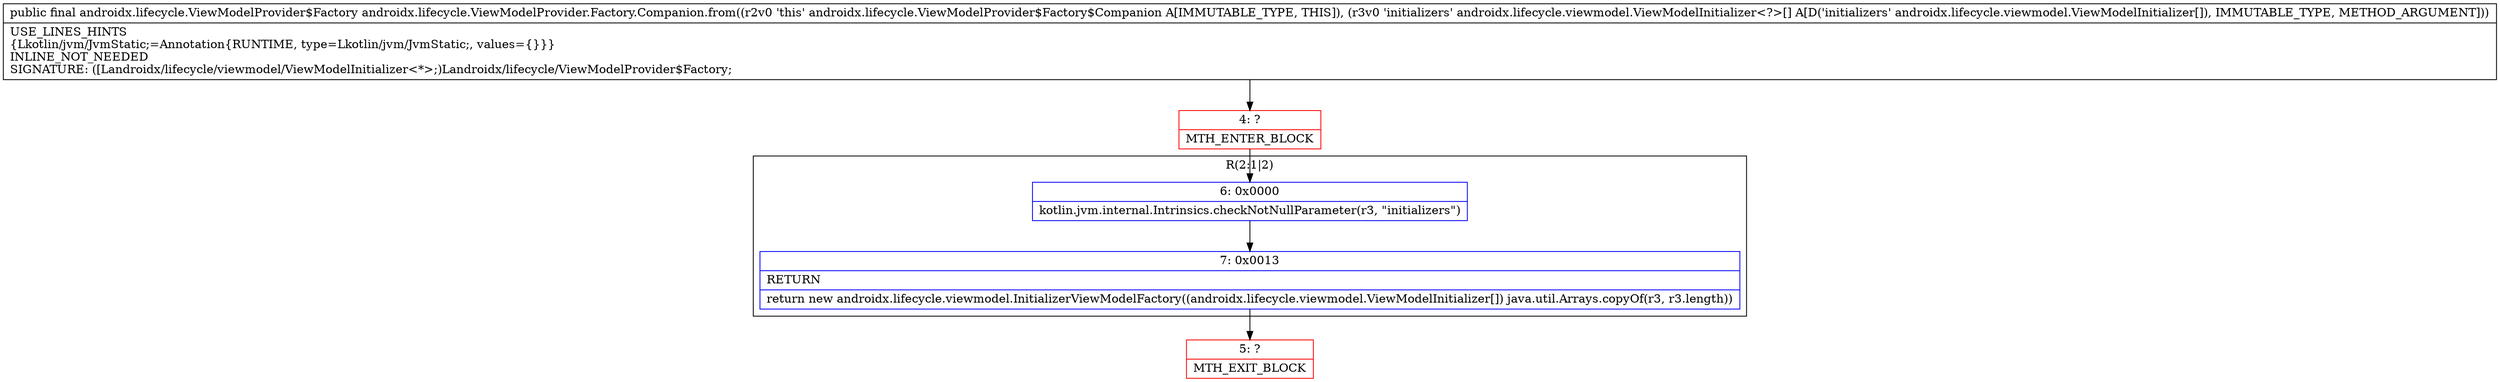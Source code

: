 digraph "CFG forandroidx.lifecycle.ViewModelProvider.Factory.Companion.from([Landroidx\/lifecycle\/viewmodel\/ViewModelInitializer;)Landroidx\/lifecycle\/ViewModelProvider$Factory;" {
subgraph cluster_Region_184962028 {
label = "R(2:1|2)";
node [shape=record,color=blue];
Node_6 [shape=record,label="{6\:\ 0x0000|kotlin.jvm.internal.Intrinsics.checkNotNullParameter(r3, \"initializers\")\l}"];
Node_7 [shape=record,label="{7\:\ 0x0013|RETURN\l|return new androidx.lifecycle.viewmodel.InitializerViewModelFactory((androidx.lifecycle.viewmodel.ViewModelInitializer[]) java.util.Arrays.copyOf(r3, r3.length))\l}"];
}
Node_4 [shape=record,color=red,label="{4\:\ ?|MTH_ENTER_BLOCK\l}"];
Node_5 [shape=record,color=red,label="{5\:\ ?|MTH_EXIT_BLOCK\l}"];
MethodNode[shape=record,label="{public final androidx.lifecycle.ViewModelProvider$Factory androidx.lifecycle.ViewModelProvider.Factory.Companion.from((r2v0 'this' androidx.lifecycle.ViewModelProvider$Factory$Companion A[IMMUTABLE_TYPE, THIS]), (r3v0 'initializers' androidx.lifecycle.viewmodel.ViewModelInitializer\<?\>[] A[D('initializers' androidx.lifecycle.viewmodel.ViewModelInitializer[]), IMMUTABLE_TYPE, METHOD_ARGUMENT]))  | USE_LINES_HINTS\l\{Lkotlin\/jvm\/JvmStatic;=Annotation\{RUNTIME, type=Lkotlin\/jvm\/JvmStatic;, values=\{\}\}\}\lINLINE_NOT_NEEDED\lSIGNATURE: ([Landroidx\/lifecycle\/viewmodel\/ViewModelInitializer\<*\>;)Landroidx\/lifecycle\/ViewModelProvider$Factory;\l}"];
MethodNode -> Node_4;Node_6 -> Node_7;
Node_7 -> Node_5;
Node_4 -> Node_6;
}

